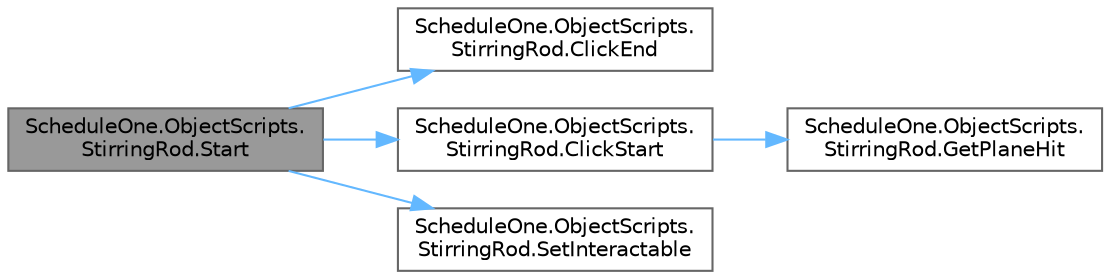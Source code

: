digraph "ScheduleOne.ObjectScripts.StirringRod.Start"
{
 // LATEX_PDF_SIZE
  bgcolor="transparent";
  edge [fontname=Helvetica,fontsize=10,labelfontname=Helvetica,labelfontsize=10];
  node [fontname=Helvetica,fontsize=10,shape=box,height=0.2,width=0.4];
  rankdir="LR";
  Node1 [id="Node000001",label="ScheduleOne.ObjectScripts.\lStirringRod.Start",height=0.2,width=0.4,color="gray40", fillcolor="grey60", style="filled", fontcolor="black",tooltip=" "];
  Node1 -> Node2 [id="edge1_Node000001_Node000002",color="steelblue1",style="solid",tooltip=" "];
  Node2 [id="Node000002",label="ScheduleOne.ObjectScripts.\lStirringRod.ClickEnd",height=0.2,width=0.4,color="grey40", fillcolor="white", style="filled",URL="$class_schedule_one_1_1_object_scripts_1_1_stirring_rod.html#ac1e9890814b3d62b00da40a849cbf500",tooltip=" "];
  Node1 -> Node3 [id="edge2_Node000001_Node000003",color="steelblue1",style="solid",tooltip=" "];
  Node3 [id="Node000003",label="ScheduleOne.ObjectScripts.\lStirringRod.ClickStart",height=0.2,width=0.4,color="grey40", fillcolor="white", style="filled",URL="$class_schedule_one_1_1_object_scripts_1_1_stirring_rod.html#a4d498dae87b161dafabafb1ef416ab04",tooltip=" "];
  Node3 -> Node4 [id="edge3_Node000003_Node000004",color="steelblue1",style="solid",tooltip=" "];
  Node4 [id="Node000004",label="ScheduleOne.ObjectScripts.\lStirringRod.GetPlaneHit",height=0.2,width=0.4,color="grey40", fillcolor="white", style="filled",URL="$class_schedule_one_1_1_object_scripts_1_1_stirring_rod.html#a90a8180919b3daea99d9365b2443a7b3",tooltip=" "];
  Node1 -> Node5 [id="edge4_Node000001_Node000005",color="steelblue1",style="solid",tooltip=" "];
  Node5 [id="Node000005",label="ScheduleOne.ObjectScripts.\lStirringRod.SetInteractable",height=0.2,width=0.4,color="grey40", fillcolor="white", style="filled",URL="$class_schedule_one_1_1_object_scripts_1_1_stirring_rod.html#aa0ac4833bc33e6fe4dbf80b1ea81d4b2",tooltip=" "];
}

